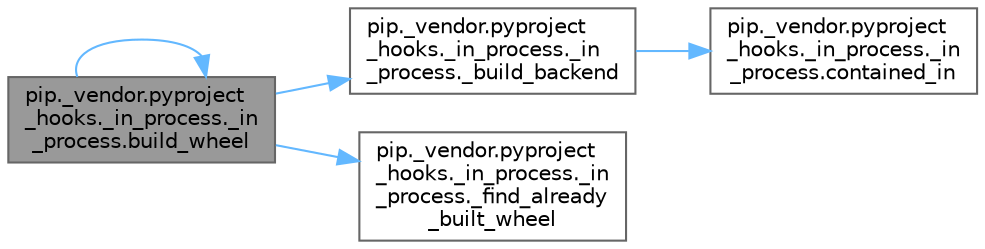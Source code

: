 digraph "pip._vendor.pyproject_hooks._in_process._in_process.build_wheel"
{
 // LATEX_PDF_SIZE
  bgcolor="transparent";
  edge [fontname=Helvetica,fontsize=10,labelfontname=Helvetica,labelfontsize=10];
  node [fontname=Helvetica,fontsize=10,shape=box,height=0.2,width=0.4];
  rankdir="LR";
  Node1 [id="Node000001",label="pip._vendor.pyproject\l_hooks._in_process._in\l_process.build_wheel",height=0.2,width=0.4,color="gray40", fillcolor="grey60", style="filled", fontcolor="black",tooltip=" "];
  Node1 -> Node2 [id="edge1_Node000001_Node000002",color="steelblue1",style="solid",tooltip=" "];
  Node2 [id="Node000002",label="pip._vendor.pyproject\l_hooks._in_process._in\l_process._build_backend",height=0.2,width=0.4,color="grey40", fillcolor="white", style="filled",URL="$namespacepip_1_1__vendor_1_1pyproject__hooks_1_1__in__process_1_1__in__process.html#a1344631ed340c60313a1027a4c82bf70",tooltip=" "];
  Node2 -> Node3 [id="edge2_Node000002_Node000003",color="steelblue1",style="solid",tooltip=" "];
  Node3 [id="Node000003",label="pip._vendor.pyproject\l_hooks._in_process._in\l_process.contained_in",height=0.2,width=0.4,color="grey40", fillcolor="white", style="filled",URL="$namespacepip_1_1__vendor_1_1pyproject__hooks_1_1__in__process_1_1__in__process.html#a7354f8d7b7e61edb0f30ba348ed77b5c",tooltip=" "];
  Node1 -> Node4 [id="edge3_Node000001_Node000004",color="steelblue1",style="solid",tooltip=" "];
  Node4 [id="Node000004",label="pip._vendor.pyproject\l_hooks._in_process._in\l_process._find_already\l_built_wheel",height=0.2,width=0.4,color="grey40", fillcolor="white", style="filled",URL="$namespacepip_1_1__vendor_1_1pyproject__hooks_1_1__in__process_1_1__in__process.html#afb4c283ad67585ae6396b0ee33cd88c6",tooltip=" "];
  Node1 -> Node1 [id="edge4_Node000001_Node000001",color="steelblue1",style="solid",tooltip=" "];
}
